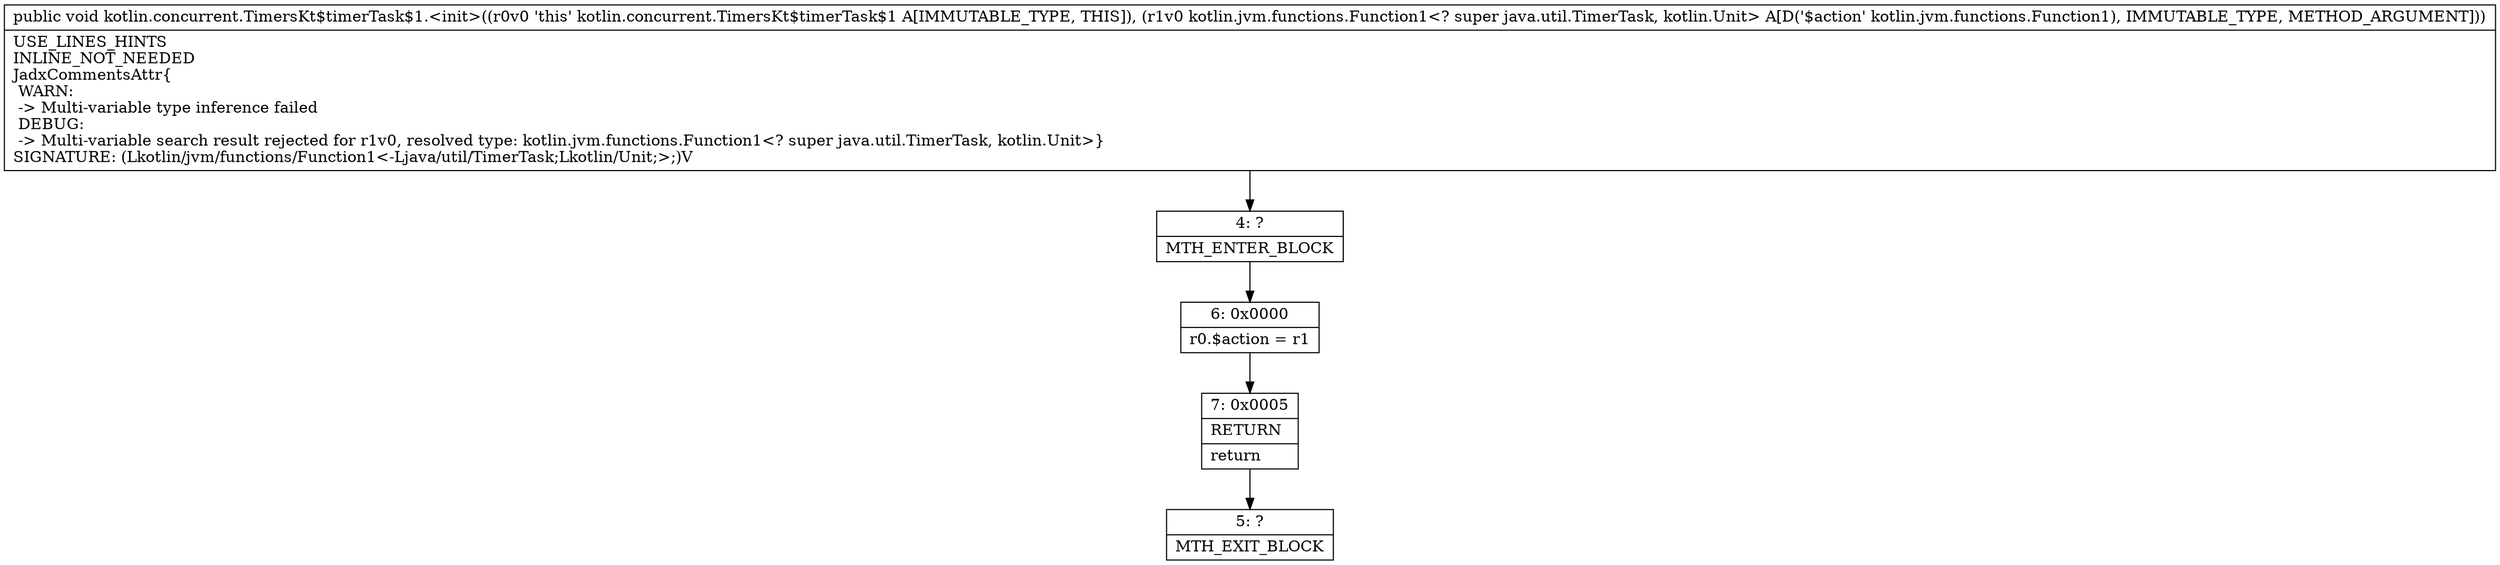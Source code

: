 digraph "CFG forkotlin.concurrent.TimersKt$timerTask$1.\<init\>(Lkotlin\/jvm\/functions\/Function1;)V" {
Node_4 [shape=record,label="{4\:\ ?|MTH_ENTER_BLOCK\l}"];
Node_6 [shape=record,label="{6\:\ 0x0000|r0.$action = r1\l}"];
Node_7 [shape=record,label="{7\:\ 0x0005|RETURN\l|return\l}"];
Node_5 [shape=record,label="{5\:\ ?|MTH_EXIT_BLOCK\l}"];
MethodNode[shape=record,label="{public void kotlin.concurrent.TimersKt$timerTask$1.\<init\>((r0v0 'this' kotlin.concurrent.TimersKt$timerTask$1 A[IMMUTABLE_TYPE, THIS]), (r1v0 kotlin.jvm.functions.Function1\<? super java.util.TimerTask, kotlin.Unit\> A[D('$action' kotlin.jvm.functions.Function1), IMMUTABLE_TYPE, METHOD_ARGUMENT]))  | USE_LINES_HINTS\lINLINE_NOT_NEEDED\lJadxCommentsAttr\{\l WARN: \l \-\> Multi\-variable type inference failed\l DEBUG: \l \-\> Multi\-variable search result rejected for r1v0, resolved type: kotlin.jvm.functions.Function1\<? super java.util.TimerTask, kotlin.Unit\>\}\lSIGNATURE: (Lkotlin\/jvm\/functions\/Function1\<\-Ljava\/util\/TimerTask;Lkotlin\/Unit;\>;)V\l}"];
MethodNode -> Node_4;Node_4 -> Node_6;
Node_6 -> Node_7;
Node_7 -> Node_5;
}

